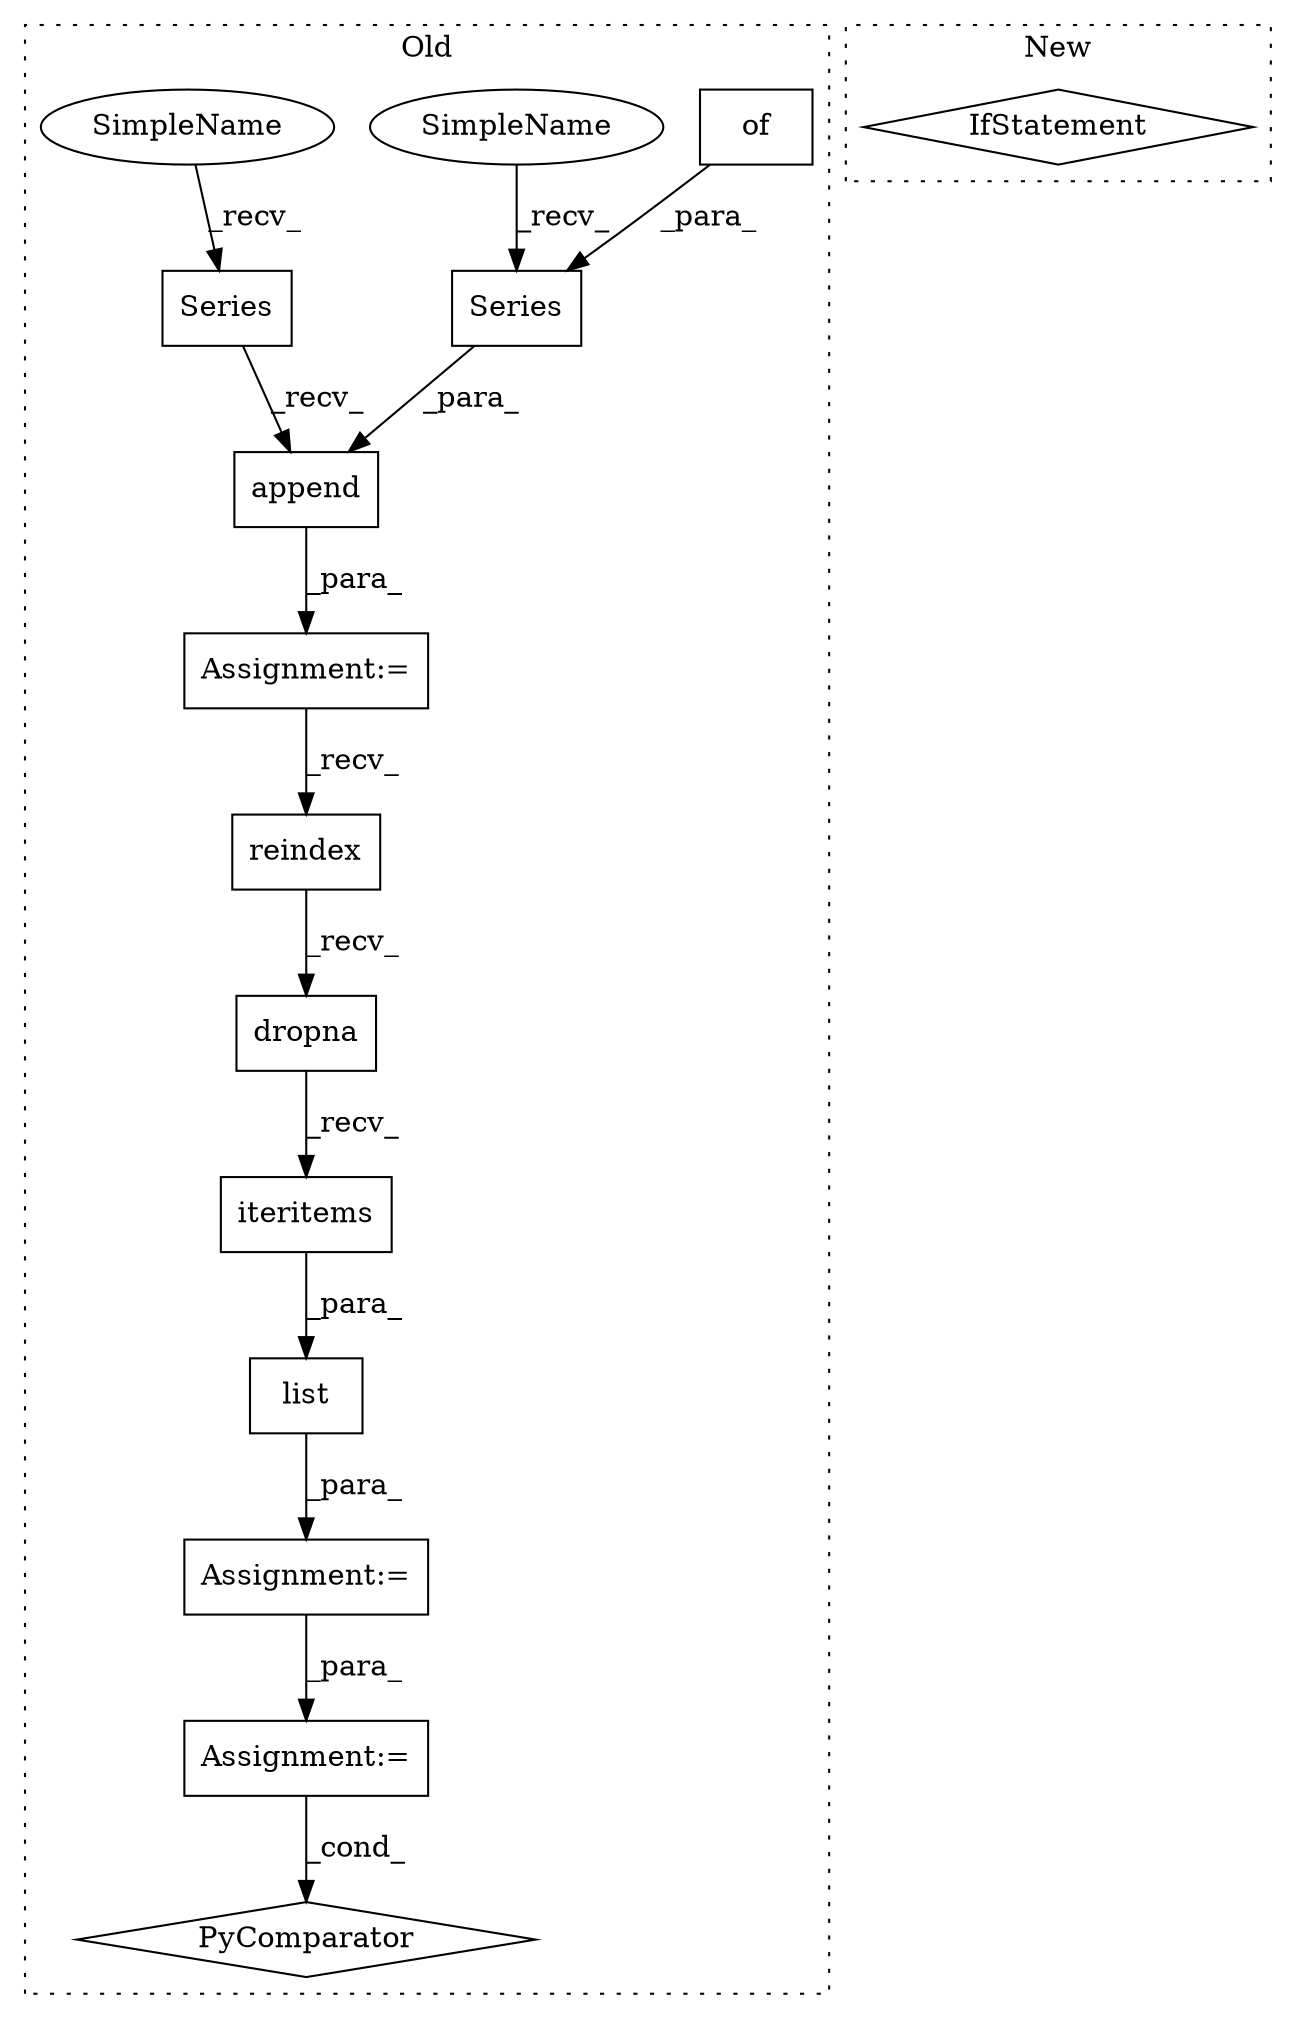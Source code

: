 digraph G {
subgraph cluster0 {
1 [label="reindex" a="32" s="3406,3419" l="8,1" shape="box"];
3 [label="Assignment:=" a="7" s="3808" l="26" shape="box"];
4 [label="iteritems" a="32" s="3430" l="11" shape="box"];
5 [label="PyComparator" a="113" s="3808" l="26" shape="diamond"];
6 [label="Series" a="32" s="3132,3245" l="7,1" shape="box"];
7 [label="list" a="32" s="3394,3441" l="5,1" shape="box"];
8 [label="Assignment:=" a="7" s="3393" l="1" shape="box"];
9 [label="dropna" a="32" s="3421" l="8" shape="box"];
10 [label="Series" a="32" s="2739,2903" l="7,1" shape="box"];
11 [label="of" a="32" s="3143,3244" l="3,1" shape="box"];
12 [label="Assignment:=" a="7" s="3110" l="1" shape="box"];
13 [label="append" a="32" s="3118,3246" l="7,1" shape="box"];
14 [label="SimpleName" a="42" s="3125" l="6" shape="ellipse"];
15 [label="SimpleName" a="42" s="2732" l="6" shape="ellipse"];
label = "Old";
style="dotted";
}
subgraph cluster1 {
2 [label="IfStatement" a="25" s="4107" l="26" shape="diamond"];
label = "New";
style="dotted";
}
1 -> 9 [label="_recv_"];
3 -> 5 [label="_cond_"];
4 -> 7 [label="_para_"];
6 -> 13 [label="_para_"];
7 -> 8 [label="_para_"];
8 -> 3 [label="_para_"];
9 -> 4 [label="_recv_"];
10 -> 13 [label="_recv_"];
11 -> 6 [label="_para_"];
12 -> 1 [label="_recv_"];
13 -> 12 [label="_para_"];
14 -> 6 [label="_recv_"];
15 -> 10 [label="_recv_"];
}
